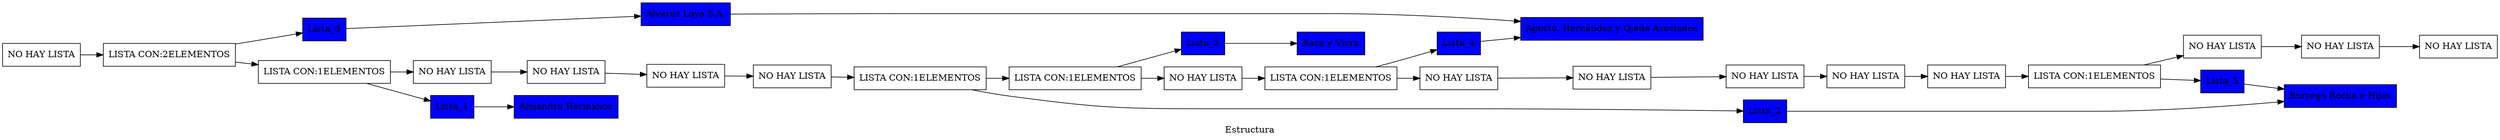 digraph G {
rankdir = LR; 
	node [shape=record, color=black]; 
label = "Estructura";
color=black;
		n_0[label = "NO HAY LISTA"];
		n_1[label = "LISTA CON:2ELEMENTOS"];
subgraph Lista_0{
rankdir = UD; 
	node [shape=record, fillcolor ="blue", style ="filled", color=black]; 
"Alvarez Loya S.A."->"Agosto, Hernández y Ojeda Asociados";
n_1->Lista_0;
Lista_0->"Alvarez Loya S.A.";
}
		n_2[label = "LISTA CON:1ELEMENTOS"];
subgraph Lista_1{
rankdir = UD; 
	node [shape=record, fillcolor ="blue", style ="filled", color=black]; 
n_2->Lista_1;
Lista_1->"Alejandro Hermanos";
}
		n_3[label = "NO HAY LISTA"];
		n_4[label = "NO HAY LISTA"];
		n_5[label = "NO HAY LISTA"];
		n_6[label = "NO HAY LISTA"];
		n_7[label = "LISTA CON:1ELEMENTOS"];
subgraph Lista_2{
rankdir = UD; 
	node [shape=record, fillcolor ="blue", style ="filled", color=black]; 
n_7->Lista_2;
Lista_2->"Borrego Rocha e Hijos";
}
		n_8[label = "LISTA CON:1ELEMENTOS"];
subgraph Lista_3{
rankdir = UD; 
	node [shape=record, fillcolor ="blue", style ="filled", color=black]; 
n_8->Lista_3;
Lista_3->"Baca y Viera";
}
		n_9[label = "NO HAY LISTA"];
		n_10[label = "LISTA CON:1ELEMENTOS"];
subgraph Lista_4{
rankdir = UD; 
	node [shape=record, fillcolor ="blue", style ="filled", color=black]; 
n_10->Lista_4;
Lista_4->"Agosto, Hernández y Ojeda Asociados";
}
		n_11[label = "NO HAY LISTA"];
		n_12[label = "NO HAY LISTA"];
		n_13[label = "NO HAY LISTA"];
		n_14[label = "NO HAY LISTA"];
		n_15[label = "NO HAY LISTA"];
		n_16[label = "LISTA CON:1ELEMENTOS"];
subgraph Lista_5{
rankdir = UD; 
	node [shape=record, fillcolor ="blue", style ="filled", color=black]; 
n_16->Lista_5;
Lista_5->"Borrego Rocha e Hijos";
}
		n_17[label = "NO HAY LISTA"];
		n_18[label = "NO HAY LISTA"];
		n_19[label = "NO HAY LISTA"];
n_0->n_1;
n_1->n_2;
n_2->n_3;
n_3->n_4;
n_4->n_5;
n_5->n_6;
n_6->n_7;
n_7->n_8;
n_8->n_9;
n_9->n_10;
n_10->n_11;
n_11->n_12;
n_12->n_13;
n_13->n_14;
n_14->n_15;
n_15->n_16;
n_16->n_17;
n_17->n_18;
n_18->n_19;
}
